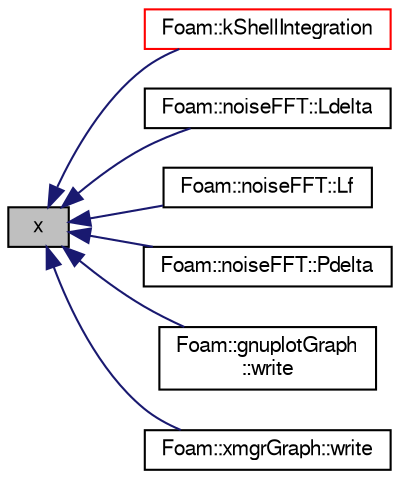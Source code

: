 digraph "x"
{
  bgcolor="transparent";
  edge [fontname="FreeSans",fontsize="10",labelfontname="FreeSans",labelfontsize="10"];
  node [fontname="FreeSans",fontsize="10",shape=record];
  rankdir="LR";
  Node1 [label="x",height=0.2,width=0.4,color="black", fillcolor="grey75", style="filled" fontcolor="black"];
  Node1 -> Node2 [dir="back",color="midnightblue",fontsize="10",style="solid",fontname="FreeSans"];
  Node2 [label="Foam::kShellIntegration",height=0.2,width=0.4,color="red",URL="$a10237.html#aec40163ae7e05b5bceffe68aa37ea9ae"];
  Node1 -> Node3 [dir="back",color="midnightblue",fontsize="10",style="solid",fontname="FreeSans"];
  Node3 [label="Foam::noiseFFT::Ldelta",height=0.2,width=0.4,color="black",URL="$a01565.html#aa7f180fa11de4e9a567e71c29b054d0b",tooltip="Return the one-third-octave-band PFL spectrum. "];
  Node1 -> Node4 [dir="back",color="midnightblue",fontsize="10",style="solid",fontname="FreeSans"];
  Node4 [label="Foam::noiseFFT::Lf",height=0.2,width=0.4,color="black",URL="$a01565.html#afd19402d76d82beacf0ee7003122739d",tooltip="Return the narrow-band PFL (pressure-fluctuation level) spectrum. "];
  Node1 -> Node5 [dir="back",color="midnightblue",fontsize="10",style="solid",fontname="FreeSans"];
  Node5 [label="Foam::noiseFFT::Pdelta",height=0.2,width=0.4,color="black",URL="$a01565.html#a9f7703f5a07fb07bf033722787651920",tooltip="Return the one-third-octave-band pressure spectrum. "];
  Node1 -> Node6 [dir="back",color="midnightblue",fontsize="10",style="solid",fontname="FreeSans"];
  Node6 [label="Foam::gnuplotGraph\l::write",height=0.2,width=0.4,color="black",URL="$a00910.html#ab88e57639fbd935e7ca4d747f4a612c5",tooltip="Write graph in appropriate format. "];
  Node1 -> Node7 [dir="back",color="midnightblue",fontsize="10",style="solid",fontname="FreeSans"];
  Node7 [label="Foam::xmgrGraph::write",height=0.2,width=0.4,color="black",URL="$a02812.html#ab88e57639fbd935e7ca4d747f4a612c5",tooltip="Write graph in appropriate format. "];
}
